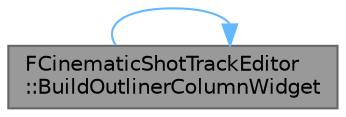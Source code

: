 digraph "FCinematicShotTrackEditor::BuildOutlinerColumnWidget"
{
 // INTERACTIVE_SVG=YES
 // LATEX_PDF_SIZE
  bgcolor="transparent";
  edge [fontname=Helvetica,fontsize=10,labelfontname=Helvetica,labelfontsize=10];
  node [fontname=Helvetica,fontsize=10,shape=box,height=0.2,width=0.4];
  rankdir="LR";
  Node1 [id="Node000001",label="FCinematicShotTrackEditor\l::BuildOutlinerColumnWidget",height=0.2,width=0.4,color="gray40", fillcolor="grey60", style="filled", fontcolor="black",tooltip="Builds an outliner column widget for the outliner nodes which represent tracks which are edited by th..."];
  Node1 -> Node1 [id="edge1_Node000001_Node000001",color="steelblue1",style="solid",tooltip=" "];
}
